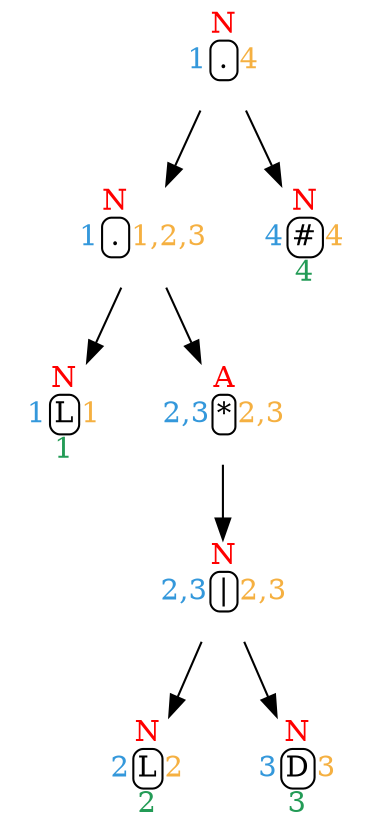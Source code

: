 digraph afd {
rankdir=TD;
"1000"[shape=none, margin=0, label=<<TABLE BORDER="0" CELLBORDER="0" CELLSPACING="0" CELLPADDING="1" weight='bold'>
<TR><TD ROWSPAN="3"><FONT COLOR="#3498DB">1</FONT></TD>
<TD CELLPADDING="0"><FONT COLOR="red">N</FONT></TD>
<TD ROWSPAN="3"><FONT COLOR="#F5B041">4</FONT></TD></TR>
<TR><TD style="rounded" BORDER="1">.</TD></TR>
<TR><TD CELLPADDING="0"><FONT COLOR="#239B56"> </FONT></TD></TR>
</TABLE>>];
"6"[shape=none, margin=0, label=<<TABLE BORDER="0" CELLBORDER="0" CELLSPACING="0" CELLPADDING="1">
<TR><TD ROWSPAN="3"><FONT COLOR="#3498DB">1</FONT></TD>
<TD CELLPADDING="0"><FONT COLOR="red">N</FONT></TD>
<TD ROWSPAN="3"><FONT COLOR="#F5B041">1,2,3</FONT></TD></TR>
<TR><TD style="rounded" BORDER="1">.</TD></TR>
<TR><TD CELLPADDING="0"><FONT COLOR="#239B56"> </FONT></TD></TR>
</TABLE>>];
"1000"->"6"
"#"[shape=none, margin=0, label=<<TABLE BORDER="0" CELLBORDER="0" CELLSPACING="0" CELLPADDING="1">
<TR><TD ROWSPAN="3"><FONT COLOR="#3498DB">4</FONT></TD>
<TD CELLPADDING="0"><FONT COLOR="red">N</FONT></TD>
<TD ROWSPAN="3"><FONT COLOR="#F5B041">4</FONT></TD></TR>
<TR><TD style="rounded" BORDER="1">#</TD></TR>
<TR><TD CELLPADDING="0"><FONT COLOR="#239B56">4</FONT></TD></TR>
</TABLE>>];
"1000"->"#"
"6"[shape=none, margin=0, label=<<TABLE BORDER="0" CELLBORDER="0" CELLSPACING="0" CELLPADDING="1" weight='bold'>
<TR><TD ROWSPAN="3"><FONT COLOR="#3498DB">1</FONT></TD>
<TD CELLPADDING="0"><FONT COLOR="red">N</FONT></TD>
<TD ROWSPAN="3"><FONT COLOR="#F5B041">1,2,3</FONT></TD></TR>
<TR><TD style="rounded" BORDER="1">.</TD></TR>
<TR><TD CELLPADDING="0"><FONT COLOR="#239B56"> </FONT></TD></TR>
</TABLE>>];
"1"[shape=none, margin=0, label=<<TABLE BORDER="0" CELLBORDER="0" CELLSPACING="0" CELLPADDING="1">
<TR><TD ROWSPAN="3"><FONT COLOR="#3498DB">1</FONT></TD>
<TD CELLPADDING="0"><FONT COLOR="red">N</FONT></TD>
<TD ROWSPAN="3"><FONT COLOR="#F5B041">1</FONT></TD></TR>
<TR><TD style="rounded" BORDER="1">L</TD></TR>
<TR><TD CELLPADDING="0"><FONT COLOR="#239B56">1</FONT></TD></TR>
</TABLE>>];
"6"->"1"
"5"[shape=none, margin=0, label=<<TABLE BORDER="0" CELLBORDER="0" CELLSPACING="0" CELLPADDING="1">
<TR><TD ROWSPAN="3"><FONT COLOR="#3498DB">2,3</FONT></TD>
<TD CELLPADDING="0"><FONT COLOR="red">A</FONT></TD>
<TD ROWSPAN="3"><FONT COLOR="#F5B041">2,3</FONT></TD></TR>
<TR><TD style="rounded" BORDER="1">*</TD></TR>
<TR><TD CELLPADDING="0"><FONT COLOR="#239B56"></FONT></TD></TR>
</TABLE>>];
"6"->"5"
"1"[shape=none, margin=0, label=<<TABLE BORDER="0" CELLBORDER="0" CELLSPACING="0" CELLPADDING="1" weight='bold'>
<TR><TD ROWSPAN="3"><FONT COLOR="#3498DB">1</FONT></TD>
<TD CELLPADDING="0"><FONT COLOR="red">N</FONT></TD>
<TD ROWSPAN="3"><FONT COLOR="#F5B041">1</FONT></TD></TR>
<TR><TD style="rounded" BORDER="1">L</TD></TR>
<TR><TD CELLPADDING="0"><FONT COLOR="#239B56">1</FONT></TD></TR>
</TABLE>>];
"5"[shape=none, margin=0, label=<<TABLE BORDER="0" CELLBORDER="0" CELLSPACING="0" CELLPADDING="1" weight='bold'>
<TR><TD ROWSPAN="3"><FONT COLOR="#3498DB">2,3</FONT></TD>
<TD CELLPADDING="0"><FONT COLOR="red">A</FONT></TD>
<TD ROWSPAN="3"><FONT COLOR="#F5B041">2,3</FONT></TD></TR>
<TR><TD style="rounded" BORDER="1">*</TD></TR>
<TR><TD CELLPADDING="0"><FONT COLOR="#239B56"> </FONT></TD></TR>
</TABLE>>];
"4"[shape=none, margin=0, label=<<TABLE BORDER="0" CELLBORDER="0" CELLSPACING="0" CELLPADDING="1">
<TR><TD ROWSPAN="3"><FONT COLOR="#3498DB">2,3</FONT></TD>
<TD CELLPADDING="0"><FONT COLOR="red">N</FONT></TD>
<TD ROWSPAN="3"><FONT COLOR="#F5B041">2,3</FONT></TD></TR>
<TR><TD style="rounded" BORDER="1">|</TD></TR>
<TR><TD CELLPADDING="0"><FONT COLOR="#239B56"></FONT></TD></TR>
</TABLE>>];
"5"->"4"
"4"[shape=none, margin=0, label=<<TABLE BORDER="0" CELLBORDER="0" CELLSPACING="0" CELLPADDING="1" weight='bold'>
<TR><TD ROWSPAN="3"><FONT COLOR="#3498DB">2,3</FONT></TD>
<TD CELLPADDING="0"><FONT COLOR="red">N</FONT></TD>
<TD ROWSPAN="3"><FONT COLOR="#F5B041">2,3</FONT></TD></TR>
<TR><TD style="rounded" BORDER="1">|</TD></TR>
<TR><TD CELLPADDING="0"><FONT COLOR="#239B56"> </FONT></TD></TR>
</TABLE>>];
"2"[shape=none, margin=0, label=<<TABLE BORDER="0" CELLBORDER="0" CELLSPACING="0" CELLPADDING="1">
<TR><TD ROWSPAN="3"><FONT COLOR="#3498DB">2</FONT></TD>
<TD CELLPADDING="0"><FONT COLOR="red">N</FONT></TD>
<TD ROWSPAN="3"><FONT COLOR="#F5B041">2</FONT></TD></TR>
<TR><TD style="rounded" BORDER="1">L</TD></TR>
<TR><TD CELLPADDING="0"><FONT COLOR="#239B56">2</FONT></TD></TR>
</TABLE>>];
"4"->"2"
"3"[shape=none, margin=0, label=<<TABLE BORDER="0" CELLBORDER="0" CELLSPACING="0" CELLPADDING="1">
<TR><TD ROWSPAN="3"><FONT COLOR="#3498DB">3</FONT></TD>
<TD CELLPADDING="0"><FONT COLOR="red">N</FONT></TD>
<TD ROWSPAN="3"><FONT COLOR="#F5B041">3</FONT></TD></TR>
<TR><TD style="rounded" BORDER="1">D</TD></TR>
<TR><TD CELLPADDING="0"><FONT COLOR="#239B56">3</FONT></TD></TR>
</TABLE>>];
"4"->"3"
"2"[shape=none, margin=0, label=<<TABLE BORDER="0" CELLBORDER="0" CELLSPACING="0" CELLPADDING="1" weight='bold'>
<TR><TD ROWSPAN="3"><FONT COLOR="#3498DB">2</FONT></TD>
<TD CELLPADDING="0"><FONT COLOR="red">N</FONT></TD>
<TD ROWSPAN="3"><FONT COLOR="#F5B041">2</FONT></TD></TR>
<TR><TD style="rounded" BORDER="1">L</TD></TR>
<TR><TD CELLPADDING="0"><FONT COLOR="#239B56">2</FONT></TD></TR>
</TABLE>>];
"3"[shape=none, margin=0, label=<<TABLE BORDER="0" CELLBORDER="0" CELLSPACING="0" CELLPADDING="1" weight='bold'>
<TR><TD ROWSPAN="3"><FONT COLOR="#3498DB">3</FONT></TD>
<TD CELLPADDING="0"><FONT COLOR="red">N</FONT></TD>
<TD ROWSPAN="3"><FONT COLOR="#F5B041">3</FONT></TD></TR>
<TR><TD style="rounded" BORDER="1">D</TD></TR>
<TR><TD CELLPADDING="0"><FONT COLOR="#239B56">3</FONT></TD></TR>
</TABLE>>];
"#"[shape=none, margin=0, label=<<TABLE BORDER="0" CELLBORDER="0" CELLSPACING="0" CELLPADDING="1" weight='bold'>
<TR><TD ROWSPAN="3"><FONT COLOR="#3498DB">4</FONT></TD>
<TD CELLPADDING="0"><FONT COLOR="red">N</FONT></TD>
<TD ROWSPAN="3"><FONT COLOR="#F5B041">4</FONT></TD></TR>
<TR><TD style="rounded" BORDER="1">#</TD></TR>
<TR><TD CELLPADDING="0"><FONT COLOR="#239B56">4</FONT></TD></TR>
</TABLE>>];
}